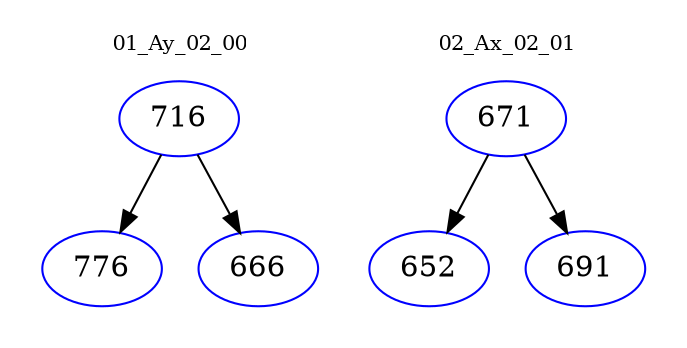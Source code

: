 digraph{
subgraph cluster_0 {
color = white
label = "01_Ay_02_00";
fontsize=10;
T0_716 [label="716", color="blue"]
T0_716 -> T0_776 [color="black"]
T0_776 [label="776", color="blue"]
T0_716 -> T0_666 [color="black"]
T0_666 [label="666", color="blue"]
}
subgraph cluster_1 {
color = white
label = "02_Ax_02_01";
fontsize=10;
T1_671 [label="671", color="blue"]
T1_671 -> T1_652 [color="black"]
T1_652 [label="652", color="blue"]
T1_671 -> T1_691 [color="black"]
T1_691 [label="691", color="blue"]
}
}
